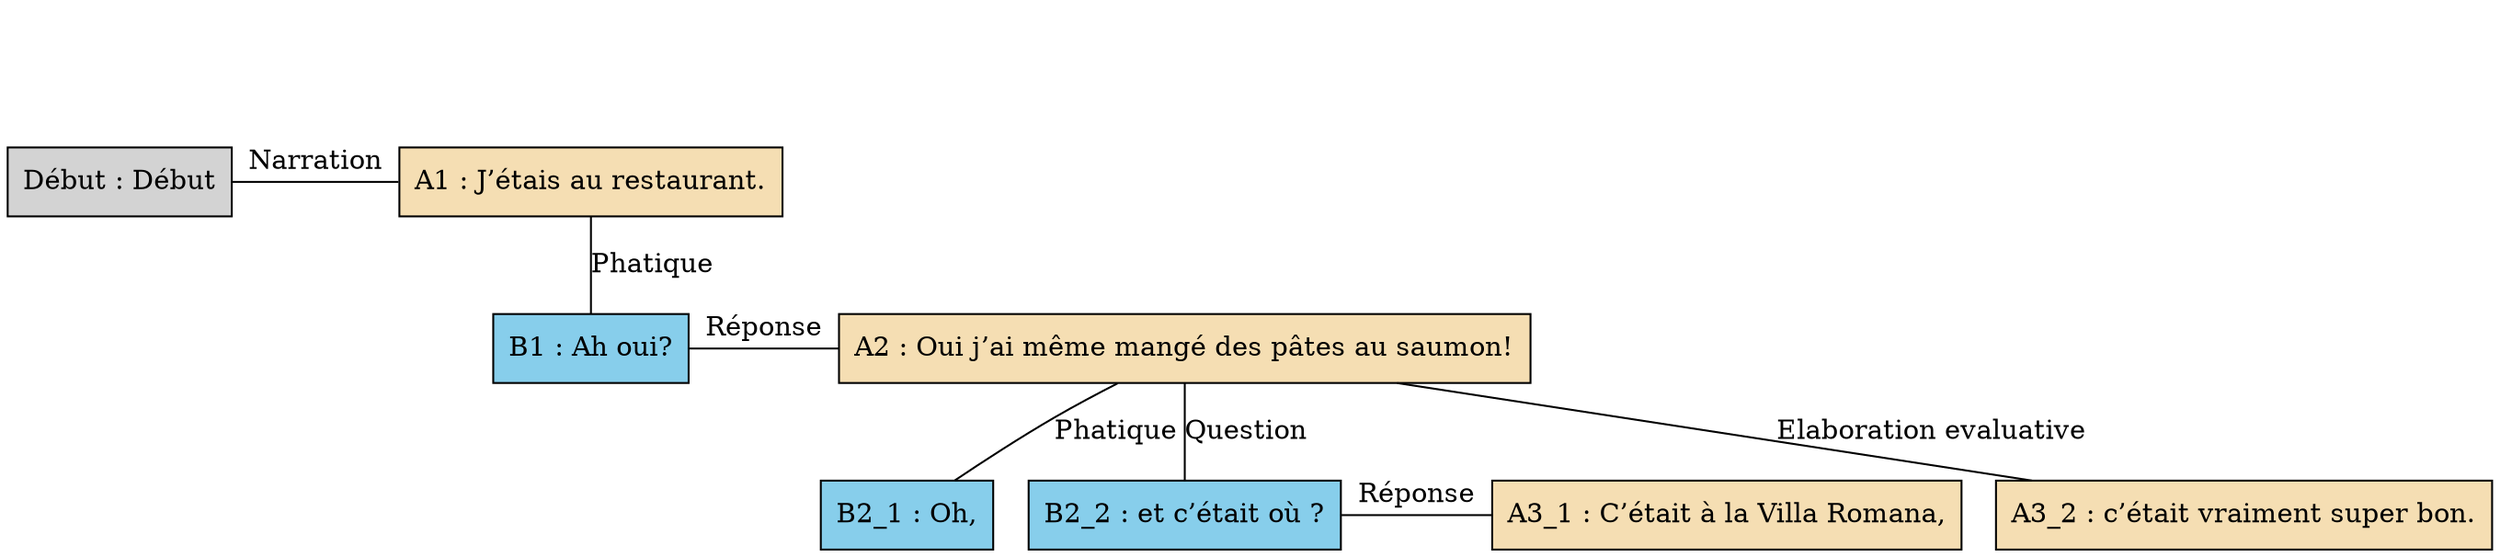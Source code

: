 digraph E05 {
	node [shape=box style=filled]
	newrank=true
	zero [style=invis]
	"Début" [label="Début : Début"]
	A1 [label="A1 : J’étais au restaurant." fillcolor=wheat]
	B1 [label="B1 : Ah oui?" fillcolor=skyblue]
	A2 [label="A2 : Oui j’ai même mangé des pâtes au saumon!" fillcolor=wheat]
	B2_1 [label="B2_1 : Oh," fillcolor=skyblue]
	B2_2 [label="B2_2 : et c’était où ?" fillcolor=skyblue]
	A3_1 [label="A3_1 : C’était à la Villa Romana," fillcolor=wheat]
	A3_2 [label="A3_2 : c’était vraiment super bon." fillcolor=wheat]
	zero -> "Début" [label="" style=invis]
	zero -> A1 [style=invis weight=1]
	"Début" -> A1 [label=Narration constraint=false dir=none]
	A1 -> B1 [label=Phatique dir=none weight=2]
	A1 -> A2 [style=invis weight=1]
	B1 -> A2 [label="Réponse" constraint=false dir=none]
	A2 -> B2_1 [label=Phatique dir=none weight=2]
	A2 -> B2_2 [label=Question dir=none weight=2]
	A2 -> A3_1 [style=invis weight=1]
	B2_2 -> A3_1 [label="Réponse" constraint=false dir=none]
	A2 -> A3_2 [label="Elaboration evaluative" dir=none weight=2]
}
